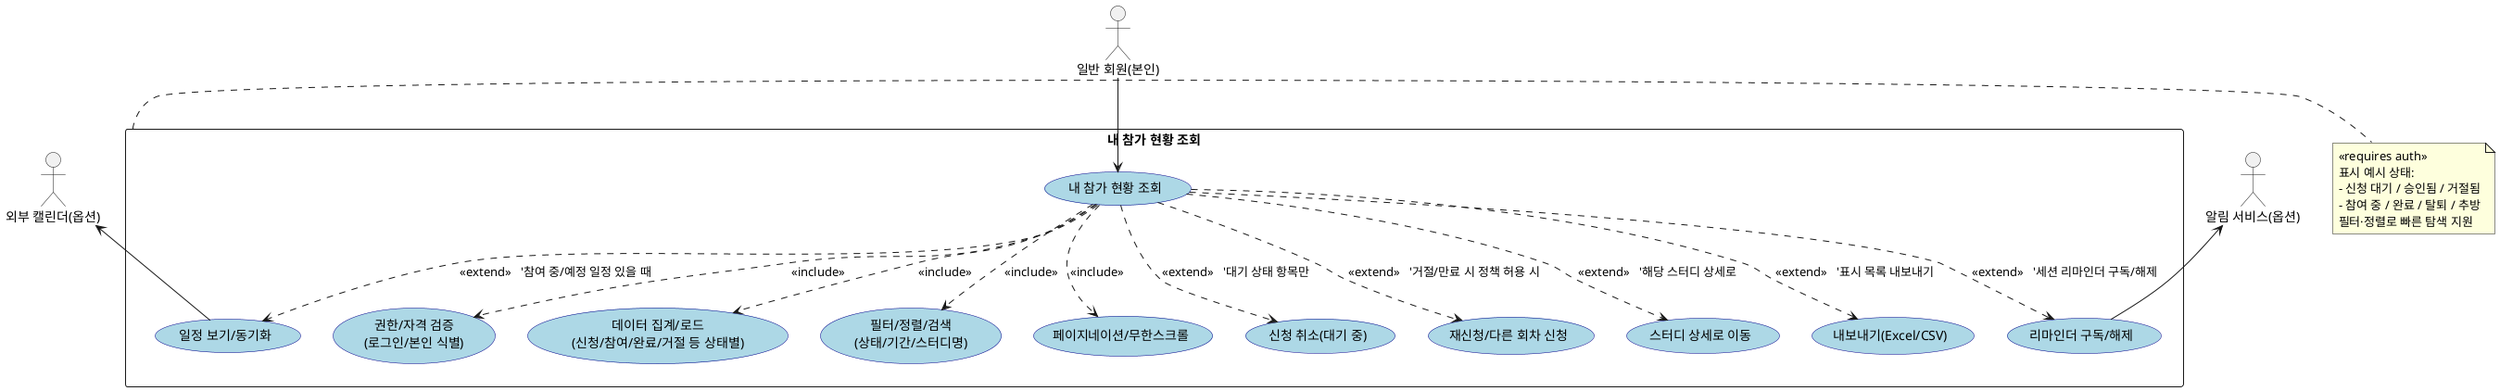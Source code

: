 @startuml
' 내 참가 현황 조회 Use Case Diagram

skinparam packageStyle rectangle
skinparam usecase {
  BackgroundColor LightBlue
  BorderColor DarkBlue
}

' === Actors ===
actor "일반 회원(본인)" as User
actor "외부 캘린더(옵션)" as Calendar
actor "알림 서비스(옵션)" as Noti

' === System Boundary ===
rectangle "내 참가 현황 조회" as MyParticipation {

  ' 메인 UC
  usecase "내 참가 현황 조회" as UC_View

  ' 항상 수행되는 교차 관심사 (include)
  usecase "권한/자격 검증\n(로그인/본인 식별)" as UC_Authz
  usecase "데이터 집계/로드\n(신청/참여/완료/거절 등 상태별)" as UC_Load
  usecase "필터/정렬/검색\n(상태/기간/스터디명)" as UC_Filter
  usecase "페이지네이션/무한스크롤" as UC_Paging

  ' 조건부/선택 흐름 (extend)
  usecase "신청 취소(대기 중)" as UC_Cancel
  usecase "재신청/다른 회차 신청" as UC_Reapply
  usecase "스터디 상세로 이동" as UC_OpenDetail
  usecase "일정 보기/동기화" as UC_Calendar
  usecase "리마인더 구독/해제" as UC_Reminder
  usecase "내보내기(Excel/CSV)" as UC_Export
}

' === 실행자 연결 ===
User --> UC_View

' === include: 공통 처리 ===
UC_View ..> UC_Authz  : <<include>>
UC_View ..> UC_Load   : <<include>>
UC_View ..> UC_Filter : <<include>>
UC_View ..> UC_Paging : <<include>>

' === extend: 선택 동작 ===
UC_View ..> UC_Cancel     : <<extend>>   '대기 상태 항목만
UC_View ..> UC_Reapply    : <<extend>>   '거절/만료 시 정책 허용 시
UC_View ..> UC_OpenDetail : <<extend>>   '해당 스터디 상세로
UC_View ..> UC_Calendar   : <<extend>>   '참여 중/예정 일정 있을 때
UC_View ..> UC_Reminder   : <<extend>>   '세션 리마인더 구독/해제
UC_View ..> UC_Export     : <<extend>>   '표시 목록 내보내기

' === 외부 시스템 연동(옵션) ===
Calendar <-- UC_Calendar
Noti     <-- UC_Reminder

' === Notes ===
note right of MyParticipation
«requires auth»
표시 예시 상태:
- 신청 대기 / 승인됨 / 거절됨
- 참여 중 / 완료 / 탈퇴 / 추방
필터·정렬로 빠른 탐색 지원
end note

@enduml
